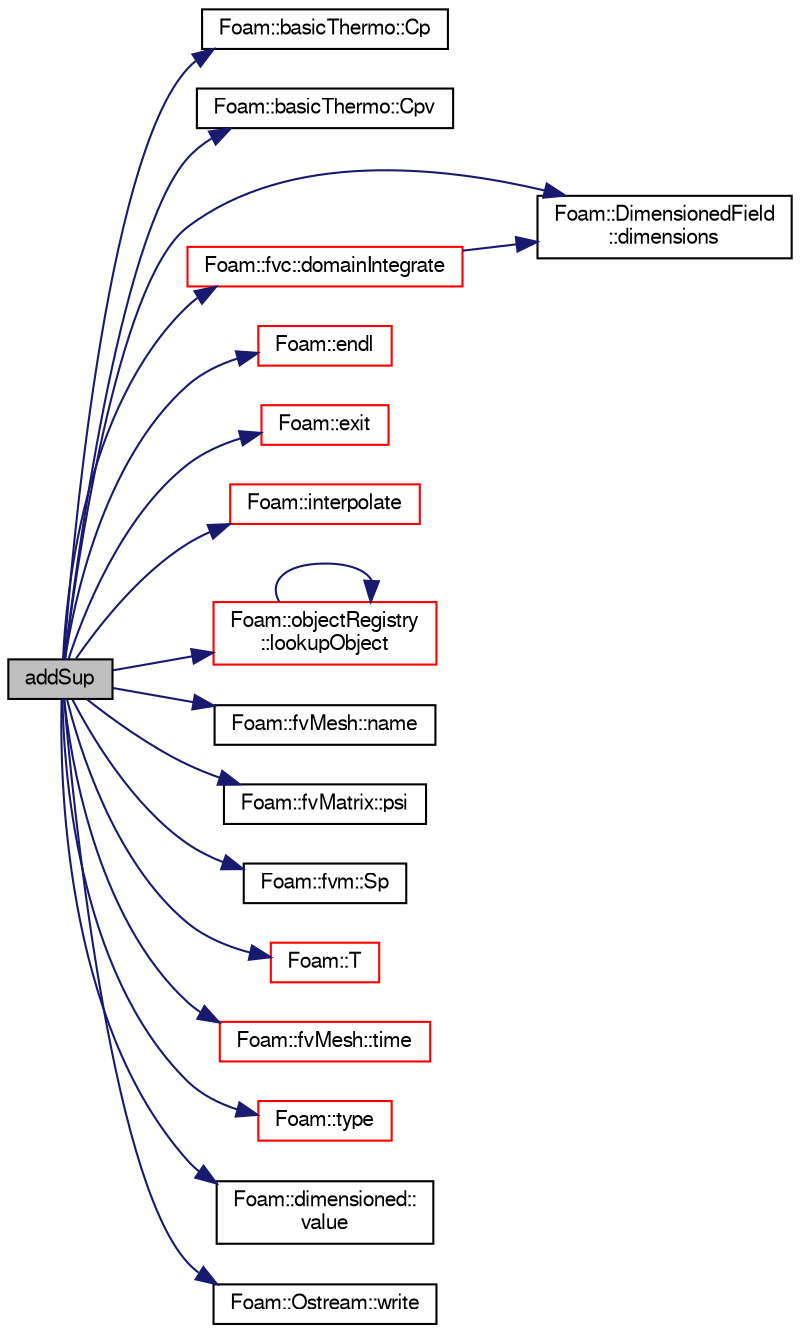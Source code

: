 digraph "addSup"
{
  bgcolor="transparent";
  edge [fontname="FreeSans",fontsize="10",labelfontname="FreeSans",labelfontsize="10"];
  node [fontname="FreeSans",fontsize="10",shape=record];
  rankdir="LR";
  Node334 [label="addSup",height=0.2,width=0.4,color="black", fillcolor="grey75", style="filled", fontcolor="black"];
  Node334 -> Node335 [color="midnightblue",fontsize="10",style="solid",fontname="FreeSans"];
  Node335 [label="Foam::basicThermo::Cp",height=0.2,width=0.4,color="black",URL="$a29734.html#aeb42ae5d3914853483e7ef6b13e2ef75",tooltip="Heat capacity at constant pressure [J/kg/K]. "];
  Node334 -> Node336 [color="midnightblue",fontsize="10",style="solid",fontname="FreeSans"];
  Node336 [label="Foam::basicThermo::Cpv",height=0.2,width=0.4,color="black",URL="$a29734.html#a8ef6b02f0ee51039c3741cf05f1a6a7c",tooltip="Heat capacity at constant pressure/volume [J/kg/K]. "];
  Node334 -> Node337 [color="midnightblue",fontsize="10",style="solid",fontname="FreeSans"];
  Node337 [label="Foam::DimensionedField\l::dimensions",height=0.2,width=0.4,color="black",URL="$a26390.html#a66989c1e0666e0d0c93a2056ce75599e",tooltip="Return dimensions. "];
  Node334 -> Node338 [color="midnightblue",fontsize="10",style="solid",fontname="FreeSans"];
  Node338 [label="Foam::fvc::domainIntegrate",height=0.2,width=0.4,color="red",URL="$a21134.html#a97e6958677a3a619ece7528613725d84"];
  Node338 -> Node337 [color="midnightblue",fontsize="10",style="solid",fontname="FreeSans"];
  Node334 -> Node344 [color="midnightblue",fontsize="10",style="solid",fontname="FreeSans"];
  Node344 [label="Foam::endl",height=0.2,width=0.4,color="red",URL="$a21124.html#a2db8fe02a0d3909e9351bb4275b23ce4",tooltip="Add newline and flush stream. "];
  Node334 -> Node346 [color="midnightblue",fontsize="10",style="solid",fontname="FreeSans"];
  Node346 [label="Foam::exit",height=0.2,width=0.4,color="red",URL="$a21124.html#a06ca7250d8e89caf05243ec094843642"];
  Node334 -> Node391 [color="midnightblue",fontsize="10",style="solid",fontname="FreeSans"];
  Node391 [label="Foam::interpolate",height=0.2,width=0.4,color="red",URL="$a21124.html#aba5fff183ec42758b0944abeabec41ea"];
  Node334 -> Node404 [color="midnightblue",fontsize="10",style="solid",fontname="FreeSans"];
  Node404 [label="Foam::objectRegistry\l::lookupObject",height=0.2,width=0.4,color="red",URL="$a26326.html#a8b49296f8410366342c524250612c2aa",tooltip="Lookup and return the object of the given Type. "];
  Node404 -> Node404 [color="midnightblue",fontsize="10",style="solid",fontname="FreeSans"];
  Node334 -> Node410 [color="midnightblue",fontsize="10",style="solid",fontname="FreeSans"];
  Node410 [label="Foam::fvMesh::name",height=0.2,width=0.4,color="black",URL="$a22766.html#acc80e00a8ac919288fb55bd14cc88bf6",tooltip="Return reference to name. "];
  Node334 -> Node411 [color="midnightblue",fontsize="10",style="solid",fontname="FreeSans"];
  Node411 [label="Foam::fvMatrix::psi",height=0.2,width=0.4,color="black",URL="$a22358.html#a746a21ead7ed7561097637595338028c"];
  Node334 -> Node412 [color="midnightblue",fontsize="10",style="solid",fontname="FreeSans"];
  Node412 [label="Foam::fvm::Sp",height=0.2,width=0.4,color="black",URL="$a21135.html#a67e0938495ebeac7ad57361957720554"];
  Node334 -> Node408 [color="midnightblue",fontsize="10",style="solid",fontname="FreeSans"];
  Node408 [label="Foam::T",height=0.2,width=0.4,color="red",URL="$a21124.html#ae57fda0abb14bb0944947c463c6e09d4"];
  Node334 -> Node413 [color="midnightblue",fontsize="10",style="solid",fontname="FreeSans"];
  Node413 [label="Foam::fvMesh::time",height=0.2,width=0.4,color="red",URL="$a22766.html#a0d94096809fe3376b29a2a29ca11bb18",tooltip="Return the top-level database. "];
  Node334 -> Node415 [color="midnightblue",fontsize="10",style="solid",fontname="FreeSans"];
  Node415 [label="Foam::type",height=0.2,width=0.4,color="red",URL="$a21124.html#aec48583af672626378f501eb9fc32cd1",tooltip="Return the file type: DIRECTORY or FILE. "];
  Node334 -> Node397 [color="midnightblue",fontsize="10",style="solid",fontname="FreeSans"];
  Node397 [label="Foam::dimensioned::\lvalue",height=0.2,width=0.4,color="black",URL="$a26366.html#a7948200a26c85fc3a83ffa510a91d668",tooltip="Return const reference to value. "];
  Node334 -> Node421 [color="midnightblue",fontsize="10",style="solid",fontname="FreeSans"];
  Node421 [label="Foam::Ostream::write",height=0.2,width=0.4,color="black",URL="$a26238.html#a81a19ad9e4098b4701cc8bab9a59d78b",tooltip="Write next token to stream. "];
}
